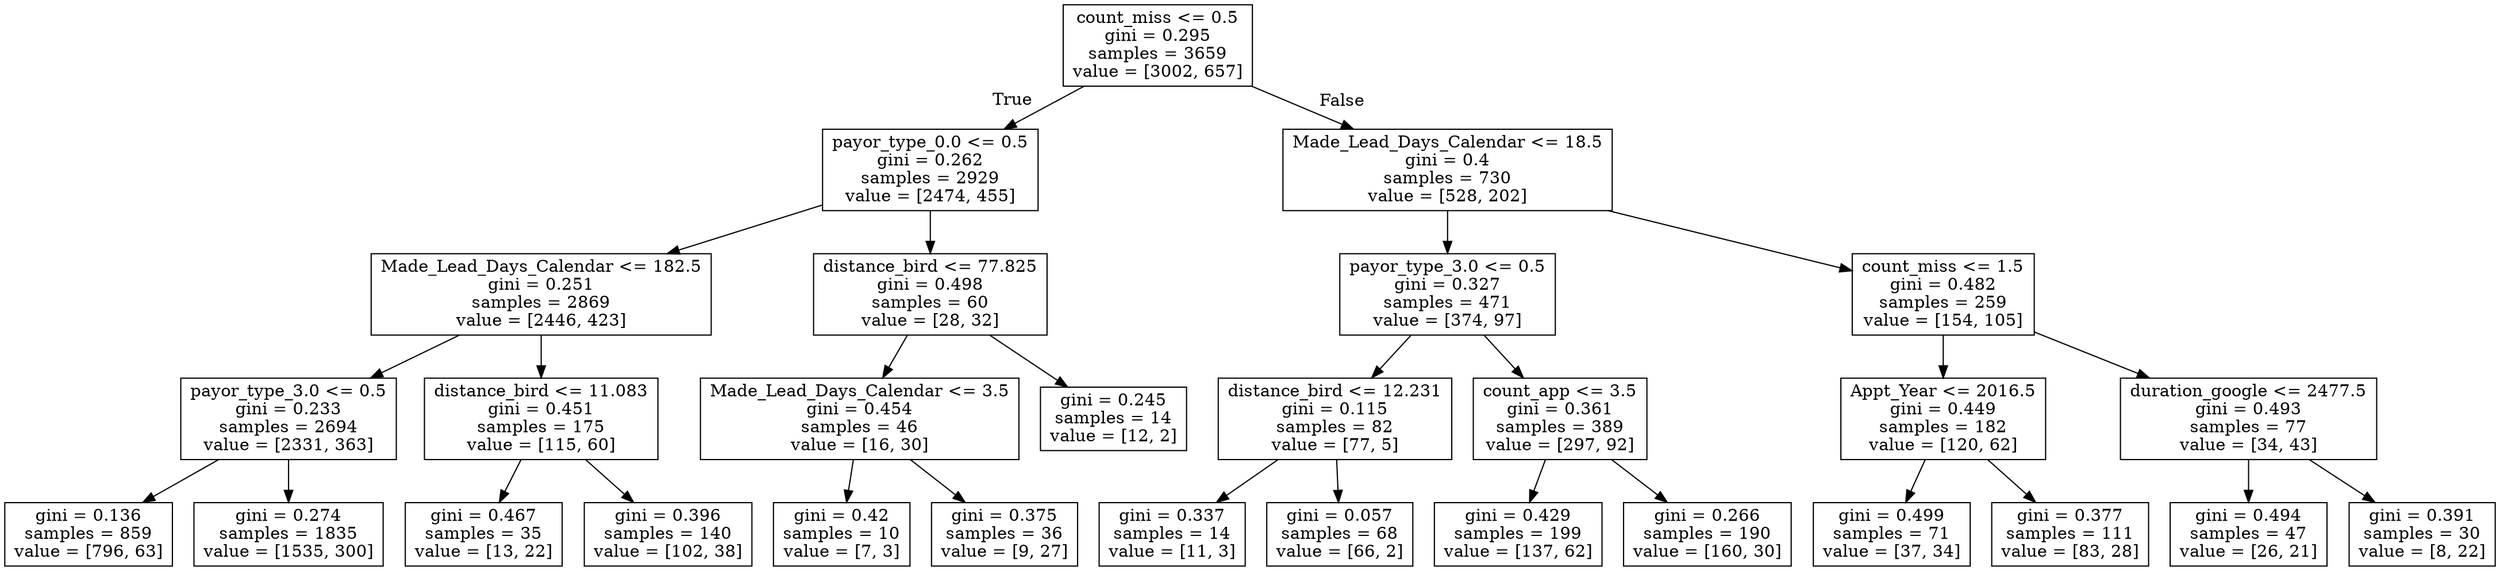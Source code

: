 digraph Tree {
node [shape=box] ;
0 [label="count_miss <= 0.5\ngini = 0.295\nsamples = 3659\nvalue = [3002, 657]"] ;
1 [label="payor_type_0.0 <= 0.5\ngini = 0.262\nsamples = 2929\nvalue = [2474, 455]"] ;
0 -> 1 [labeldistance=2.5, labelangle=45, headlabel="True"] ;
2 [label="Made_Lead_Days_Calendar <= 182.5\ngini = 0.251\nsamples = 2869\nvalue = [2446, 423]"] ;
1 -> 2 ;
3 [label="payor_type_3.0 <= 0.5\ngini = 0.233\nsamples = 2694\nvalue = [2331, 363]"] ;
2 -> 3 ;
4 [label="gini = 0.136\nsamples = 859\nvalue = [796, 63]"] ;
3 -> 4 ;
5 [label="gini = 0.274\nsamples = 1835\nvalue = [1535, 300]"] ;
3 -> 5 ;
6 [label="distance_bird <= 11.083\ngini = 0.451\nsamples = 175\nvalue = [115, 60]"] ;
2 -> 6 ;
7 [label="gini = 0.467\nsamples = 35\nvalue = [13, 22]"] ;
6 -> 7 ;
8 [label="gini = 0.396\nsamples = 140\nvalue = [102, 38]"] ;
6 -> 8 ;
9 [label="distance_bird <= 77.825\ngini = 0.498\nsamples = 60\nvalue = [28, 32]"] ;
1 -> 9 ;
10 [label="Made_Lead_Days_Calendar <= 3.5\ngini = 0.454\nsamples = 46\nvalue = [16, 30]"] ;
9 -> 10 ;
11 [label="gini = 0.42\nsamples = 10\nvalue = [7, 3]"] ;
10 -> 11 ;
12 [label="gini = 0.375\nsamples = 36\nvalue = [9, 27]"] ;
10 -> 12 ;
13 [label="gini = 0.245\nsamples = 14\nvalue = [12, 2]"] ;
9 -> 13 ;
14 [label="Made_Lead_Days_Calendar <= 18.5\ngini = 0.4\nsamples = 730\nvalue = [528, 202]"] ;
0 -> 14 [labeldistance=2.5, labelangle=-45, headlabel="False"] ;
15 [label="payor_type_3.0 <= 0.5\ngini = 0.327\nsamples = 471\nvalue = [374, 97]"] ;
14 -> 15 ;
16 [label="distance_bird <= 12.231\ngini = 0.115\nsamples = 82\nvalue = [77, 5]"] ;
15 -> 16 ;
17 [label="gini = 0.337\nsamples = 14\nvalue = [11, 3]"] ;
16 -> 17 ;
18 [label="gini = 0.057\nsamples = 68\nvalue = [66, 2]"] ;
16 -> 18 ;
19 [label="count_app <= 3.5\ngini = 0.361\nsamples = 389\nvalue = [297, 92]"] ;
15 -> 19 ;
20 [label="gini = 0.429\nsamples = 199\nvalue = [137, 62]"] ;
19 -> 20 ;
21 [label="gini = 0.266\nsamples = 190\nvalue = [160, 30]"] ;
19 -> 21 ;
22 [label="count_miss <= 1.5\ngini = 0.482\nsamples = 259\nvalue = [154, 105]"] ;
14 -> 22 ;
23 [label="Appt_Year <= 2016.5\ngini = 0.449\nsamples = 182\nvalue = [120, 62]"] ;
22 -> 23 ;
24 [label="gini = 0.499\nsamples = 71\nvalue = [37, 34]"] ;
23 -> 24 ;
25 [label="gini = 0.377\nsamples = 111\nvalue = [83, 28]"] ;
23 -> 25 ;
26 [label="duration_google <= 2477.5\ngini = 0.493\nsamples = 77\nvalue = [34, 43]"] ;
22 -> 26 ;
27 [label="gini = 0.494\nsamples = 47\nvalue = [26, 21]"] ;
26 -> 27 ;
28 [label="gini = 0.391\nsamples = 30\nvalue = [8, 22]"] ;
26 -> 28 ;
}